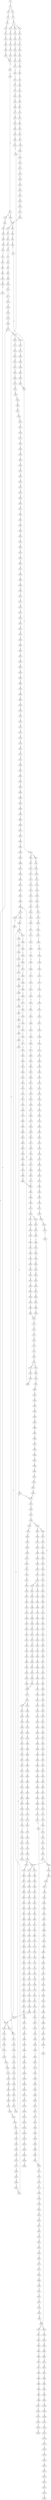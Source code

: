 strict digraph  {
	S0 -> S1 [ label = G ];
	S1 -> S2 [ label = T ];
	S1 -> S3 [ label = G ];
	S2 -> S4 [ label = T ];
	S3 -> S5 [ label = T ];
	S4 -> S6 [ label = G ];
	S5 -> S7 [ label = G ];
	S6 -> S8 [ label = T ];
	S7 -> S9 [ label = C ];
	S7 -> S10 [ label = G ];
	S7 -> S11 [ label = T ];
	S8 -> S12 [ label = G ];
	S9 -> S13 [ label = G ];
	S10 -> S14 [ label = G ];
	S11 -> S15 [ label = G ];
	S12 -> S16 [ label = C ];
	S13 -> S17 [ label = C ];
	S14 -> S18 [ label = C ];
	S15 -> S19 [ label = C ];
	S16 -> S20 [ label = G ];
	S17 -> S21 [ label = G ];
	S18 -> S22 [ label = T ];
	S19 -> S23 [ label = G ];
	S20 -> S24 [ label = T ];
	S21 -> S25 [ label = T ];
	S22 -> S26 [ label = T ];
	S23 -> S27 [ label = T ];
	S24 -> S28 [ label = C ];
	S25 -> S29 [ label = C ];
	S26 -> S30 [ label = C ];
	S27 -> S31 [ label = C ];
	S28 -> S32 [ label = G ];
	S29 -> S33 [ label = G ];
	S30 -> S34 [ label = G ];
	S31 -> S32 [ label = G ];
	S32 -> S35 [ label = A ];
	S33 -> S36 [ label = T ];
	S34 -> S37 [ label = A ];
	S35 -> S38 [ label = A ];
	S36 -> S39 [ label = G ];
	S37 -> S40 [ label = A ];
	S38 -> S41 [ label = C ];
	S39 -> S42 [ label = C ];
	S40 -> S43 [ label = C ];
	S41 -> S44 [ label = C ];
	S41 -> S45 [ label = A ];
	S42 -> S46 [ label = A ];
	S43 -> S47 [ label = A ];
	S44 -> S48 [ label = T ];
	S45 -> S49 [ label = C ];
	S46 -> S50 [ label = T ];
	S47 -> S51 [ label = C ];
	S48 -> S52 [ label = T ];
	S48 -> S53 [ label = G ];
	S49 -> S54 [ label = C ];
	S50 -> S55 [ label = C ];
	S51 -> S56 [ label = G ];
	S52 -> S57 [ label = C ];
	S53 -> S58 [ label = T ];
	S54 -> S59 [ label = C ];
	S55 -> S60 [ label = C ];
	S56 -> S61 [ label = C ];
	S57 -> S62 [ label = G ];
	S58 -> S63 [ label = C ];
	S59 -> S64 [ label = G ];
	S60 -> S65 [ label = G ];
	S61 -> S66 [ label = G ];
	S62 -> S67 [ label = T ];
	S63 -> S68 [ label = G ];
	S64 -> S69 [ label = T ];
	S65 -> S70 [ label = C ];
	S66 -> S71 [ label = C ];
	S67 -> S72 [ label = A ];
	S68 -> S73 [ label = C ];
	S69 -> S74 [ label = A ];
	S70 -> S75 [ label = A ];
	S71 -> S76 [ label = A ];
	S72 -> S77 [ label = C ];
	S73 -> S78 [ label = G ];
	S74 -> S79 [ label = C ];
	S75 -> S80 [ label = C ];
	S76 -> S81 [ label = C ];
	S77 -> S82 [ label = T ];
	S78 -> S83 [ label = C ];
	S79 -> S84 [ label = G ];
	S80 -> S85 [ label = G ];
	S81 -> S86 [ label = G ];
	S82 -> S87 [ label = T ];
	S83 -> S88 [ label = G ];
	S83 -> S89 [ label = A ];
	S84 -> S90 [ label = T ];
	S85 -> S91 [ label = T ];
	S86 -> S92 [ label = T ];
	S87 -> S93 [ label = C ];
	S88 -> S94 [ label = A ];
	S89 -> S95 [ label = A ];
	S90 -> S96 [ label = C ];
	S91 -> S97 [ label = C ];
	S92 -> S98 [ label = C ];
	S93 -> S99 [ label = A ];
	S94 -> S100 [ label = G ];
	S95 -> S101 [ label = C ];
	S96 -> S102 [ label = C ];
	S97 -> S103 [ label = G ];
	S98 -> S104 [ label = C ];
	S99 -> S105 [ label = A ];
	S100 -> S106 [ label = C ];
	S101 -> S107 [ label = C ];
	S102 -> S108 [ label = A ];
	S103 -> S109 [ label = A ];
	S104 -> S110 [ label = A ];
	S105 -> S111 [ label = G ];
	S106 -> S112 [ label = A ];
	S107 -> S113 [ label = C ];
	S108 -> S114 [ label = G ];
	S109 -> S115 [ label = G ];
	S110 -> S116 [ label = G ];
	S111 -> S117 [ label = C ];
	S112 -> S118 [ label = G ];
	S113 -> S119 [ label = G ];
	S114 -> S120 [ label = C ];
	S115 -> S121 [ label = C ];
	S116 -> S120 [ label = C ];
	S117 -> S122 [ label = G ];
	S118 -> S123 [ label = T ];
	S119 -> S124 [ label = T ];
	S120 -> S125 [ label = T ];
	S120 -> S126 [ label = G ];
	S121 -> S127 [ label = G ];
	S122 -> S128 [ label = A ];
	S123 -> S129 [ label = G ];
	S124 -> S130 [ label = A ];
	S125 -> S131 [ label = T ];
	S126 -> S132 [ label = A ];
	S127 -> S133 [ label = A ];
	S128 -> S134 [ label = G ];
	S129 -> S135 [ label = C ];
	S130 -> S136 [ label = C ];
	S131 -> S137 [ label = C ];
	S132 -> S138 [ label = G ];
	S133 -> S139 [ label = G ];
	S134 -> S140 [ label = T ];
	S135 -> S141 [ label = A ];
	S136 -> S142 [ label = A ];
	S137 -> S143 [ label = A ];
	S138 -> S144 [ label = T ];
	S139 -> S145 [ label = T ];
	S140 -> S146 [ label = C ];
	S141 -> S147 [ label = A ];
	S142 -> S148 [ label = G ];
	S143 -> S149 [ label = C ];
	S144 -> S150 [ label = C ];
	S145 -> S151 [ label = C ];
	S146 -> S152 [ label = C ];
	S147 -> S153 [ label = C ];
	S148 -> S154 [ label = C ];
	S149 -> S155 [ label = G ];
	S150 -> S152 [ label = C ];
	S150 -> S156 [ label = T ];
	S151 -> S157 [ label = G ];
	S152 -> S158 [ label = C ];
	S153 -> S159 [ label = A ];
	S154 -> S160 [ label = A ];
	S155 -> S161 [ label = C ];
	S156 -> S162 [ label = C ];
	S157 -> S163 [ label = A ];
	S158 -> S164 [ label = T ];
	S158 -> S165 [ label = G ];
	S159 -> S166 [ label = G ];
	S160 -> S167 [ label = G ];
	S161 -> S168 [ label = C ];
	S162 -> S169 [ label = G ];
	S163 -> S170 [ label = A ];
	S164 -> S171 [ label = C ];
	S165 -> S172 [ label = C ];
	S166 -> S173 [ label = C ];
	S167 -> S174 [ label = G ];
	S168 -> S175 [ label = C ];
	S169 -> S176 [ label = T ];
	S170 -> S177 [ label = C ];
	S171 -> S178 [ label = C ];
	S172 -> S179 [ label = C ];
	S173 -> S180 [ label = T ];
	S174 -> S181 [ label = T ];
	S175 -> S182 [ label = T ];
	S176 -> S183 [ label = C ];
	S177 -> S184 [ label = C ];
	S178 -> S185 [ label = G ];
	S179 -> S186 [ label = T ];
	S180 -> S187 [ label = A ];
	S181 -> S188 [ label = G ];
	S182 -> S189 [ label = T ];
	S183 -> S190 [ label = T ];
	S184 -> S48 [ label = T ];
	S185 -> S191 [ label = G ];
	S186 -> S192 [ label = G ];
	S187 -> S193 [ label = C ];
	S188 -> S194 [ label = C ];
	S189 -> S195 [ label = C ];
	S190 -> S196 [ label = G ];
	S191 -> S197 [ label = T ];
	S192 -> S198 [ label = T ];
	S193 -> S199 [ label = G ];
	S194 -> S200 [ label = A ];
	S195 -> S201 [ label = A ];
	S196 -> S202 [ label = T ];
	S197 -> S203 [ label = C ];
	S198 -> S204 [ label = C ];
	S199 -> S205 [ label = A ];
	S200 -> S206 [ label = C ];
	S201 -> S207 [ label = T ];
	S202 -> S208 [ label = T ];
	S203 -> S209 [ label = T ];
	S204 -> S210 [ label = G ];
	S205 -> S211 [ label = G ];
	S206 -> S212 [ label = G ];
	S207 -> S213 [ label = C ];
	S208 -> S214 [ label = C ];
	S209 -> S215 [ label = G ];
	S210 -> S216 [ label = C ];
	S211 -> S217 [ label = A ];
	S212 -> S218 [ label = C ];
	S213 -> S219 [ label = C ];
	S214 -> S220 [ label = C ];
	S215 -> S221 [ label = G ];
	S216 -> S78 [ label = G ];
	S217 -> S222 [ label = A ];
	S218 -> S223 [ label = G ];
	S219 -> S224 [ label = A ];
	S220 -> S225 [ label = G ];
	S221 -> S226 [ label = A ];
	S222 -> S227 [ label = C ];
	S223 -> S228 [ label = G ];
	S224 -> S229 [ label = G ];
	S225 -> S230 [ label = T ];
	S226 -> S231 [ label = G ];
	S227 -> S232 [ label = T ];
	S228 -> S233 [ label = T ];
	S229 -> S234 [ label = A ];
	S230 -> S235 [ label = G ];
	S231 -> S236 [ label = G ];
	S232 -> S237 [ label = G ];
	S233 -> S238 [ label = G ];
	S234 -> S239 [ label = A ];
	S235 -> S240 [ label = G ];
	S236 -> S241 [ label = G ];
	S237 -> S242 [ label = G ];
	S238 -> S243 [ label = C ];
	S239 -> S244 [ label = C ];
	S240 -> S245 [ label = C ];
	S241 -> S246 [ label = T ];
	S242 -> S247 [ label = C ];
	S243 -> S248 [ label = C ];
	S244 -> S249 [ label = C ];
	S245 -> S250 [ label = C ];
	S246 -> S251 [ label = G ];
	S247 -> S252 [ label = G ];
	S248 -> S253 [ label = G ];
	S249 -> S254 [ label = A ];
	S249 -> S255 [ label = G ];
	S250 -> S256 [ label = C ];
	S251 -> S257 [ label = T ];
	S252 -> S258 [ label = C ];
	S253 -> S259 [ label = C ];
	S254 -> S260 [ label = G ];
	S254 -> S261 [ label = C ];
	S255 -> S262 [ label = G ];
	S256 -> S263 [ label = G ];
	S257 -> S264 [ label = T ];
	S258 -> S265 [ label = A ];
	S259 -> S266 [ label = A ];
	S260 -> S267 [ label = A ];
	S261 -> S268 [ label = C ];
	S262 -> S269 [ label = A ];
	S263 -> S270 [ label = T ];
	S264 -> S271 [ label = C ];
	S265 -> S272 [ label = G ];
	S266 -> S273 [ label = A ];
	S267 -> S274 [ label = C ];
	S268 -> S275 [ label = A ];
	S269 -> S276 [ label = C ];
	S270 -> S277 [ label = C ];
	S271 -> S278 [ label = C ];
	S272 -> S279 [ label = C ];
	S273 -> S280 [ label = C ];
	S274 -> S281 [ label = T ];
	S275 -> S282 [ label = C ];
	S276 -> S283 [ label = G ];
	S277 -> S284 [ label = C ];
	S278 -> S285 [ label = A ];
	S279 -> S286 [ label = G ];
	S280 -> S287 [ label = C ];
	S281 -> S288 [ label = C ];
	S282 -> S289 [ label = C ];
	S283 -> S290 [ label = C ];
	S284 -> S291 [ label = A ];
	S285 -> S292 [ label = G ];
	S286 -> S293 [ label = G ];
	S287 -> S294 [ label = A ];
	S288 -> S295 [ label = C ];
	S289 -> S296 [ label = C ];
	S290 -> S297 [ label = C ];
	S291 -> S298 [ label = G ];
	S292 -> S299 [ label = C ];
	S293 -> S300 [ label = G ];
	S294 -> S301 [ label = G ];
	S295 -> S302 [ label = C ];
	S296 -> S303 [ label = C ];
	S297 -> S304 [ label = C ];
	S298 -> S305 [ label = T ];
	S299 -> S306 [ label = A ];
	S300 -> S307 [ label = T ];
	S301 -> S308 [ label = T ];
	S302 -> S309 [ label = A ];
	S303 -> S310 [ label = T ];
	S304 -> S311 [ label = A ];
	S305 -> S312 [ label = A ];
	S306 -> S313 [ label = G ];
	S307 -> S314 [ label = G ];
	S308 -> S315 [ label = C ];
	S309 -> S316 [ label = T ];
	S310 -> S317 [ label = T ];
	S311 -> S318 [ label = T ];
	S312 -> S319 [ label = G ];
	S313 -> S320 [ label = A ];
	S314 -> S321 [ label = C ];
	S315 -> S322 [ label = G ];
	S316 -> S323 [ label = C ];
	S317 -> S324 [ label = C ];
	S318 -> S325 [ label = C ];
	S319 -> S326 [ label = G ];
	S319 -> S327 [ label = C ];
	S320 -> S328 [ label = T ];
	S321 -> S329 [ label = C ];
	S322 -> S330 [ label = C ];
	S323 -> S331 [ label = T ];
	S324 -> S332 [ label = C ];
	S324 -> S333 [ label = G ];
	S325 -> S334 [ label = G ];
	S326 -> S335 [ label = G ];
	S327 -> S336 [ label = T ];
	S328 -> S337 [ label = A ];
	S329 -> S338 [ label = G ];
	S330 -> S339 [ label = G ];
	S331 -> S340 [ label = G ];
	S332 -> S341 [ label = T ];
	S333 -> S342 [ label = A ];
	S334 -> S343 [ label = T ];
	S335 -> S344 [ label = T ];
	S336 -> S345 [ label = C ];
	S337 -> S346 [ label = A ];
	S338 -> S347 [ label = C ];
	S339 -> S348 [ label = C ];
	S340 -> S349 [ label = C ];
	S341 -> S350 [ label = G ];
	S342 -> S351 [ label = T ];
	S343 -> S352 [ label = C ];
	S344 -> S353 [ label = C ];
	S345 -> S354 [ label = C ];
	S346 -> S355 [ label = A ];
	S347 -> S356 [ label = C ];
	S348 -> S357 [ label = A ];
	S349 -> S358 [ label = C ];
	S350 -> S359 [ label = T ];
	S351 -> S360 [ label = C ];
	S352 -> S361 [ label = C ];
	S353 -> S362 [ label = A ];
	S354 -> S363 [ label = A ];
	S355 -> S364 [ label = A ];
	S356 -> S365 [ label = G ];
	S357 -> S366 [ label = G ];
	S358 -> S367 [ label = A ];
	S359 -> S368 [ label = C ];
	S360 -> S369 [ label = G ];
	S361 -> S370 [ label = T ];
	S362 -> S371 [ label = C ];
	S363 -> S372 [ label = C ];
	S364 -> S373 [ label = A ];
	S365 -> S374 [ label = G ];
	S366 -> S375 [ label = C ];
	S367 -> S376 [ label = G ];
	S368 -> S377 [ label = C ];
	S369 -> S378 [ label = T ];
	S370 -> S379 [ label = C ];
	S371 -> S380 [ label = T ];
	S372 -> S381 [ label = C ];
	S373 -> S382 [ label = C ];
	S374 -> S383 [ label = T ];
	S375 -> S384 [ label = C ];
	S376 -> S385 [ label = T ];
	S377 -> S386 [ label = T ];
	S378 -> S387 [ label = T ];
	S379 -> S388 [ label = T ];
	S380 -> S389 [ label = C ];
	S381 -> S390 [ label = G ];
	S382 -> S391 [ label = T ];
	S383 -> S392 [ label = G ];
	S384 -> S393 [ label = G ];
	S385 -> S394 [ label = C ];
	S386 -> S395 [ label = T ];
	S387 -> S396 [ label = T ];
	S388 -> S397 [ label = T ];
	S389 -> S398 [ label = G ];
	S390 -> S399 [ label = G ];
	S391 -> S400 [ label = T ];
	S392 -> S401 [ label = G ];
	S393 -> S402 [ label = G ];
	S394 -> S403 [ label = G ];
	S395 -> S404 [ label = G ];
	S396 -> S405 [ label = G ];
	S397 -> S406 [ label = C ];
	S398 -> S407 [ label = C ];
	S399 -> S408 [ label = A ];
	S400 -> S409 [ label = T ];
	S401 -> S410 [ label = T ];
	S402 -> S411 [ label = T ];
	S403 -> S412 [ label = T ];
	S404 -> S413 [ label = T ];
	S405 -> S414 [ label = T ];
	S406 -> S415 [ label = T ];
	S407 -> S416 [ label = T ];
	S408 -> S417 [ label = C ];
	S409 -> S418 [ label = G ];
	S410 -> S419 [ label = G ];
	S411 -> S420 [ label = G ];
	S412 -> S421 [ label = A ];
	S413 -> S422 [ label = A ];
	S414 -> S423 [ label = A ];
	S415 -> S424 [ label = C ];
	S416 -> S425 [ label = T ];
	S417 -> S426 [ label = G ];
	S418 -> S427 [ label = C ];
	S419 -> S428 [ label = G ];
	S420 -> S429 [ label = G ];
	S421 -> S430 [ label = A ];
	S422 -> S431 [ label = G ];
	S423 -> S432 [ label = G ];
	S424 -> S433 [ label = G ];
	S425 -> S434 [ label = C ];
	S426 -> S435 [ label = T ];
	S427 -> S436 [ label = C ];
	S428 -> S437 [ label = A ];
	S429 -> S438 [ label = A ];
	S430 -> S439 [ label = G ];
	S431 -> S440 [ label = G ];
	S432 -> S441 [ label = G ];
	S433 -> S442 [ label = G ];
	S434 -> S443 [ label = A ];
	S435 -> S444 [ label = C ];
	S436 -> S445 [ label = G ];
	S437 -> S446 [ label = A ];
	S438 -> S447 [ label = A ];
	S439 -> S448 [ label = A ];
	S440 -> S449 [ label = A ];
	S441 -> S450 [ label = A ];
	S442 -> S451 [ label = A ];
	S443 -> S452 [ label = T ];
	S444 -> S453 [ label = G ];
	S445 -> S454 [ label = T ];
	S446 -> S455 [ label = C ];
	S447 -> S456 [ label = G ];
	S448 -> S457 [ label = C ];
	S449 -> S458 [ label = G ];
	S450 -> S459 [ label = A ];
	S451 -> S460 [ label = G ];
	S452 -> S461 [ label = C ];
	S453 -> S462 [ label = T ];
	S454 -> S463 [ label = A ];
	S455 -> S464 [ label = C ];
	S456 -> S465 [ label = A ];
	S457 -> S466 [ label = G ];
	S458 -> S467 [ label = A ];
	S459 -> S468 [ label = A ];
	S460 -> S469 [ label = A ];
	S461 -> S470 [ label = C ];
	S462 -> S471 [ label = G ];
	S463 -> S472 [ label = G ];
	S464 -> S473 [ label = T ];
	S465 -> S474 [ label = A ];
	S466 -> S475 [ label = G ];
	S467 -> S476 [ label = G ];
	S468 -> S477 [ label = G ];
	S469 -> S478 [ label = G ];
	S470 -> S224 [ label = A ];
	S471 -> S479 [ label = A ];
	S472 -> S480 [ label = C ];
	S473 -> S481 [ label = C ];
	S474 -> S482 [ label = C ];
	S475 -> S483 [ label = C ];
	S476 -> S484 [ label = G ];
	S477 -> S485 [ label = G ];
	S478 -> S486 [ label = G ];
	S479 -> S487 [ label = C ];
	S480 -> S488 [ label = C ];
	S481 -> S489 [ label = G ];
	S482 -> S490 [ label = G ];
	S483 -> S491 [ label = T ];
	S484 -> S492 [ label = T ];
	S485 -> S493 [ label = T ];
	S486 -> S494 [ label = T ];
	S487 -> S495 [ label = C ];
	S488 -> S496 [ label = G ];
	S489 -> S497 [ label = G ];
	S490 -> S498 [ label = G ];
	S491 -> S499 [ label = C ];
	S492 -> S500 [ label = C ];
	S493 -> S501 [ label = C ];
	S494 -> S500 [ label = C ];
	S495 -> S502 [ label = G ];
	S496 -> S503 [ label = G ];
	S497 -> S504 [ label = C ];
	S498 -> S505 [ label = C ];
	S499 -> S506 [ label = T ];
	S500 -> S507 [ label = C ];
	S501 -> S508 [ label = C ];
	S502 -> S509 [ label = G ];
	S503 -> S510 [ label = T ];
	S504 -> S511 [ label = A ];
	S505 -> S512 [ label = A ];
	S506 -> S513 [ label = C ];
	S507 -> S514 [ label = C ];
	S508 -> S515 [ label = C ];
	S509 -> S516 [ label = T ];
	S510 -> S517 [ label = G ];
	S511 -> S518 [ label = C ];
	S512 -> S519 [ label = C ];
	S513 -> S520 [ label = G ];
	S514 -> S521 [ label = A ];
	S514 -> S522 [ label = G ];
	S515 -> S523 [ label = G ];
	S516 -> S524 [ label = C ];
	S517 -> S525 [ label = A ];
	S518 -> S526 [ label = G ];
	S519 -> S527 [ label = C ];
	S519 -> S528 [ label = T ];
	S520 -> S529 [ label = A ];
	S521 -> S530 [ label = G ];
	S522 -> S531 [ label = G ];
	S523 -> S532 [ label = A ];
	S524 -> S533 [ label = G ];
	S525 -> S534 [ label = C ];
	S526 -> S535 [ label = C ];
	S527 -> S536 [ label = G ];
	S528 -> S537 [ label = G ];
	S529 -> S538 [ label = A ];
	S530 -> S539 [ label = A ];
	S531 -> S540 [ label = A ];
	S532 -> S541 [ label = A ];
	S533 -> S542 [ label = C ];
	S534 -> S543 [ label = G ];
	S535 -> S544 [ label = G ];
	S536 -> S545 [ label = G ];
	S537 -> S546 [ label = G ];
	S538 -> S547 [ label = G ];
	S539 -> S548 [ label = G ];
	S540 -> S549 [ label = G ];
	S541 -> S550 [ label = G ];
	S542 -> S551 [ label = G ];
	S543 -> S552 [ label = T ];
	S544 -> S553 [ label = C ];
	S545 -> S554 [ label = G ];
	S546 -> S555 [ label = G ];
	S547 -> S556 [ label = T ];
	S548 -> S557 [ label = C ];
	S549 -> S558 [ label = G ];
	S550 -> S559 [ label = T ];
	S551 -> S560 [ label = T ];
	S552 -> S561 [ label = G ];
	S553 -> S562 [ label = G ];
	S554 -> S563 [ label = A ];
	S555 -> S564 [ label = A ];
	S556 -> S565 [ label = C ];
	S557 -> S566 [ label = C ];
	S558 -> S567 [ label = C ];
	S559 -> S568 [ label = C ];
	S560 -> S569 [ label = A ];
	S561 -> S570 [ label = G ];
	S562 -> S571 [ label = C ];
	S562 -> S572 [ label = G ];
	S563 -> S573 [ label = A ];
	S564 -> S574 [ label = A ];
	S565 -> S575 [ label = G ];
	S566 -> S576 [ label = A ];
	S567 -> S577 [ label = G ];
	S568 -> S578 [ label = G ];
	S569 -> S579 [ label = G ];
	S570 -> S580 [ label = G ];
	S571 -> S581 [ label = G ];
	S572 -> S582 [ label = C ];
	S573 -> S583 [ label = T ];
	S574 -> S584 [ label = C ];
	S575 -> S585 [ label = C ];
	S576 -> S586 [ label = C ];
	S577 -> S587 [ label = T ];
	S578 -> S588 [ label = A ];
	S579 -> S589 [ label = C ];
	S580 -> S590 [ label = T ];
	S581 -> S591 [ label = T ];
	S582 -> S592 [ label = T ];
	S583 -> S593 [ label = T ];
	S584 -> S594 [ label = T ];
	S585 -> S595 [ label = G ];
	S586 -> S596 [ label = G ];
	S587 -> S597 [ label = G ];
	S588 -> S598 [ label = G ];
	S589 -> S599 [ label = C ];
	S590 -> S600 [ label = A ];
	S591 -> S601 [ label = C ];
	S592 -> S602 [ label = G ];
	S593 -> S603 [ label = G ];
	S594 -> S604 [ label = G ];
	S595 -> S605 [ label = G ];
	S596 -> S606 [ label = G ];
	S597 -> S607 [ label = G ];
	S598 -> S608 [ label = G ];
	S599 -> S609 [ label = G ];
	S600 -> S610 [ label = C ];
	S601 -> S611 [ label = G ];
	S602 -> S612 [ label = G ];
	S603 -> S613 [ label = A ];
	S604 -> S614 [ label = G ];
	S605 -> S615 [ label = C ];
	S606 -> S616 [ label = T ];
	S607 -> S617 [ label = T ];
	S608 -> S618 [ label = T ];
	S609 -> S619 [ label = C ];
	S610 -> S620 [ label = T ];
	S611 -> S621 [ label = A ];
	S612 -> S622 [ label = A ];
	S613 -> S623 [ label = A ];
	S614 -> S624 [ label = A ];
	S615 -> S625 [ label = T ];
	S616 -> S626 [ label = T ];
	S617 -> S627 [ label = A ];
	S618 -> S628 [ label = A ];
	S619 -> S629 [ label = T ];
	S620 -> S630 [ label = A ];
	S621 -> S631 [ label = C ];
	S622 -> S632 [ label = A ];
	S623 -> S633 [ label = C ];
	S624 -> S634 [ label = C ];
	S625 -> S635 [ label = A ];
	S626 -> S636 [ label = A ];
	S627 -> S637 [ label = T ];
	S628 -> S638 [ label = T ];
	S629 -> S639 [ label = G ];
	S630 -> S640 [ label = T ];
	S631 -> S641 [ label = G ];
	S632 -> S642 [ label = T ];
	S633 -> S643 [ label = C ];
	S634 -> S644 [ label = C ];
	S635 -> S645 [ label = T ];
	S636 -> S646 [ label = C ];
	S637 -> S647 [ label = G ];
	S638 -> S648 [ label = A ];
	S639 -> S649 [ label = G ];
	S640 -> S650 [ label = T ];
	S641 -> S651 [ label = C ];
	S642 -> S652 [ label = G ];
	S643 -> S653 [ label = C ];
	S644 -> S654 [ label = C ];
	S645 -> S655 [ label = A ];
	S646 -> S656 [ label = T ];
	S647 -> S657 [ label = A ];
	S648 -> S658 [ label = A ];
	S649 -> S659 [ label = A ];
	S650 -> S660 [ label = G ];
	S651 -> S661 [ label = G ];
	S652 -> S662 [ label = G ];
	S653 -> S663 [ label = G ];
	S654 -> S664 [ label = G ];
	S655 -> S665 [ label = G ];
	S656 -> S666 [ label = G ];
	S657 -> S667 [ label = G ];
	S658 -> S668 [ label = G ];
	S659 -> S669 [ label = A ];
	S660 -> S670 [ label = G ];
	S661 -> S671 [ label = C ];
	S662 -> S672 [ label = G ];
	S663 -> S673 [ label = T ];
	S664 -> S674 [ label = T ];
	S665 -> S675 [ label = T ];
	S666 -> S676 [ label = C ];
	S667 -> S677 [ label = C ];
	S668 -> S678 [ label = T ];
	S669 -> S679 [ label = G ];
	S670 -> S680 [ label = A ];
	S671 -> S681 [ label = C ];
	S672 -> S682 [ label = G ];
	S673 -> S683 [ label = C ];
	S674 -> S684 [ label = C ];
	S675 -> S685 [ label = A ];
	S676 -> S686 [ label = A ];
	S677 -> S687 [ label = G ];
	S678 -> S688 [ label = C ];
	S679 -> S689 [ label = A ];
	S680 -> S690 [ label = A ];
	S681 -> S691 [ label = T ];
	S682 -> S692 [ label = T ];
	S683 -> S693 [ label = T ];
	S684 -> S694 [ label = T ];
	S685 -> S695 [ label = G ];
	S686 -> S696 [ label = G ];
	S687 -> S697 [ label = G ];
	S688 -> S698 [ label = G ];
	S689 -> S699 [ label = A ];
	S690 -> S700 [ label = C ];
	S691 -> S701 [ label = C ];
	S692 -> S702 [ label = C ];
	S693 -> S703 [ label = C ];
	S694 -> S703 [ label = C ];
	S695 -> S704 [ label = C ];
	S696 -> S705 [ label = A ];
	S697 -> S706 [ label = T ];
	S698 -> S707 [ label = T ];
	S699 -> S482 [ label = C ];
	S700 -> S708 [ label = G ];
	S701 -> S709 [ label = G ];
	S702 -> S710 [ label = C ];
	S703 -> S711 [ label = G ];
	S704 -> S712 [ label = C ];
	S705 -> S713 [ label = C ];
	S706 -> S714 [ label = C ];
	S707 -> S715 [ label = G ];
	S708 -> S716 [ label = G ];
	S709 -> S717 [ label = G ];
	S710 -> S718 [ label = G ];
	S711 -> S719 [ label = G ];
	S712 -> S720 [ label = G ];
	S713 -> S721 [ label = G ];
	S714 -> S722 [ label = G ];
	S715 -> S723 [ label = G ];
	S716 -> S724 [ label = T ];
	S717 -> S725 [ label = G ];
	S718 -> S726 [ label = C ];
	S719 -> S727 [ label = C ];
	S720 -> S728 [ label = A ];
	S721 -> S729 [ label = G ];
	S722 -> S730 [ label = C ];
	S723 -> S731 [ label = T ];
	S724 -> S732 [ label = A ];
	S725 -> S733 [ label = C ];
	S726 -> S734 [ label = C ];
	S727 -> S735 [ label = A ];
	S728 -> S736 [ label = A ];
	S729 -> S737 [ label = A ];
	S730 -> S738 [ label = A ];
	S731 -> S739 [ label = A ];
	S732 -> S740 [ label = C ];
	S733 -> S741 [ label = T ];
	S734 -> S742 [ label = G ];
	S735 -> S743 [ label = C ];
	S736 -> S744 [ label = A ];
	S737 -> S745 [ label = C ];
	S738 -> S746 [ label = C ];
	S739 -> S747 [ label = C ];
	S740 -> S748 [ label = G ];
	S741 -> S749 [ label = C ];
	S742 -> S750 [ label = G ];
	S743 -> S751 [ label = C ];
	S744 -> S752 [ label = C ];
	S745 -> S753 [ label = A ];
	S746 -> S754 [ label = G ];
	S747 -> S755 [ label = C ];
	S748 -> S756 [ label = A ];
	S749 -> S757 [ label = A ];
	S750 -> S758 [ label = A ];
	S751 -> S759 [ label = G ];
	S752 -> S760 [ label = C ];
	S753 -> S761 [ label = C ];
	S754 -> S762 [ label = C ];
	S755 -> S763 [ label = G ];
	S756 -> S764 [ label = A ];
	S757 -> S765 [ label = C ];
	S758 -> S766 [ label = A ];
	S759 -> S767 [ label = A ];
	S760 -> S768 [ label = C ];
	S761 -> S769 [ label = A ];
	S762 -> S770 [ label = G ];
	S763 -> S771 [ label = G ];
	S764 -> S772 [ label = G ];
	S765 -> S773 [ label = G ];
	S766 -> S774 [ label = C ];
	S767 -> S775 [ label = G ];
	S767 -> S776 [ label = A ];
	S768 -> S777 [ label = C ];
	S769 -> S778 [ label = C ];
	S770 -> S779 [ label = C ];
	S771 -> S780 [ label = T ];
	S772 -> S781 [ label = A ];
	S773 -> S782 [ label = T ];
	S774 -> S783 [ label = T ];
	S775 -> S784 [ label = T ];
	S776 -> S785 [ label = T ];
	S777 -> S786 [ label = G ];
	S778 -> S787 [ label = C ];
	S779 -> S562 [ label = G ];
	S780 -> S788 [ label = G ];
	S781 -> S789 [ label = A ];
	S782 -> S790 [ label = C ];
	S783 -> S791 [ label = G ];
	S784 -> S792 [ label = C ];
	S785 -> S793 [ label = G ];
	S786 -> S794 [ label = A ];
	S787 -> S795 [ label = T ];
	S788 -> S796 [ label = G ];
	S789 -> S797 [ label = G ];
	S790 -> S798 [ label = C ];
	S791 -> S799 [ label = C ];
	S792 -> S800 [ label = C ];
	S793 -> S801 [ label = T ];
	S794 -> S802 [ label = C ];
	S795 -> S803 [ label = C ];
	S796 -> S804 [ label = T ];
	S797 -> S805 [ label = T ];
	S798 -> S806 [ label = A ];
	S799 -> S807 [ label = A ];
	S800 -> S808 [ label = A ];
	S801 -> S809 [ label = A ];
	S802 -> S810 [ label = T ];
	S803 -> S811 [ label = T ];
	S804 -> S812 [ label = T ];
	S805 -> S813 [ label = G ];
	S806 -> S116 [ label = G ];
	S807 -> S814 [ label = A ];
	S808 -> S815 [ label = G ];
	S809 -> S816 [ label = G ];
	S810 -> S817 [ label = A ];
	S811 -> S818 [ label = A ];
	S812 -> S819 [ label = A ];
	S813 -> S820 [ label = T ];
	S814 -> S821 [ label = C ];
	S815 -> S822 [ label = T ];
	S815 -> S823 [ label = C ];
	S816 -> S824 [ label = T ];
	S817 -> S825 [ label = G ];
	S818 -> S826 [ label = G ];
	S819 -> S827 [ label = G ];
	S820 -> S828 [ label = C ];
	S821 -> S829 [ label = C ];
	S822 -> S830 [ label = A ];
	S823 -> S831 [ label = T ];
	S824 -> S832 [ label = T ];
	S825 -> S833 [ label = A ];
	S826 -> S834 [ label = A ];
	S827 -> S835 [ label = A ];
	S828 -> S836 [ label = C ];
	S829 -> S837 [ label = A ];
	S830 -> S319 [ label = G ];
	S831 -> S131 [ label = T ];
	S832 -> S838 [ label = T ];
	S833 -> S839 [ label = A ];
	S834 -> S840 [ label = A ];
	S835 -> S841 [ label = A ];
	S836 -> S842 [ label = T ];
	S837 -> S843 [ label = G ];
	S838 -> S844 [ label = C ];
	S839 -> S845 [ label = T ];
	S840 -> S846 [ label = C ];
	S841 -> S847 [ label = G ];
	S842 -> S848 [ label = G ];
	S843 -> S849 [ label = A ];
	S844 -> S850 [ label = A ];
	S845 -> S851 [ label = C ];
	S846 -> S852 [ label = G ];
	S847 -> S853 [ label = G ];
	S848 -> S854 [ label = G ];
	S849 -> S855 [ label = A ];
	S850 -> S856 [ label = C ];
	S851 -> S857 [ label = G ];
	S852 -> S858 [ label = A ];
	S853 -> S859 [ label = G ];
	S854 -> S860 [ label = C ];
	S855 -> S861 [ label = C ];
	S856 -> S862 [ label = T ];
	S857 -> S863 [ label = G ];
	S858 -> S864 [ label = G ];
	S859 -> S865 [ label = G ];
	S860 -> S866 [ label = C ];
	S861 -> S867 [ label = A ];
	S862 -> S868 [ label = C ];
	S863 -> S869 [ label = G ];
	S864 -> S870 [ label = G ];
	S865 -> S871 [ label = G ];
	S866 -> S872 [ label = T ];
	S867 -> S873 [ label = G ];
	S868 -> S874 [ label = C ];
	S869 -> S875 [ label = T ];
	S870 -> S876 [ label = T ];
	S871 -> S877 [ label = T ];
	S872 -> S878 [ label = G ];
	S873 -> S879 [ label = C ];
	S874 -> S880 [ label = T ];
	S875 -> S881 [ label = A ];
	S876 -> S882 [ label = G ];
	S877 -> S883 [ label = C ];
	S878 -> S884 [ label = G ];
	S879 -> S885 [ label = C ];
	S880 -> S886 [ label = T ];
	S881 -> S887 [ label = T ];
	S882 -> S888 [ label = T ];
	S883 -> S889 [ label = C ];
	S884 -> S890 [ label = G ];
	S885 -> S891 [ label = G ];
	S886 -> S892 [ label = T ];
	S887 -> S893 [ label = C ];
	S888 -> S894 [ label = C ];
	S889 -> S895 [ label = G ];
	S890 -> S896 [ label = T ];
	S891 -> S897 [ label = T ];
	S892 -> S898 [ label = C ];
	S893 -> S899 [ label = C ];
	S894 -> S900 [ label = C ];
	S895 -> S901 [ label = T ];
	S896 -> S902 [ label = C ];
	S897 -> S903 [ label = C ];
	S898 -> S904 [ label = A ];
	S899 -> S905 [ label = C ];
	S900 -> S906 [ label = C ];
	S901 -> S907 [ label = C ];
	S902 -> S908 [ label = C ];
	S903 -> S909 [ label = C ];
	S904 -> S910 [ label = T ];
	S905 -> S911 [ label = G ];
	S906 -> S912 [ label = T ];
	S907 -> S913 [ label = G ];
	S908 -> S914 [ label = C ];
	S909 -> S915 [ label = T ];
	S910 -> S916 [ label = C ];
	S911 -> S917 [ label = A ];
	S912 -> S918 [ label = G ];
	S913 -> S919 [ label = G ];
	S914 -> S920 [ label = G ];
	S915 -> S921 [ label = C ];
	S916 -> S922 [ label = C ];
	S917 -> S923 [ label = A ];
	S918 -> S924 [ label = T ];
	S919 -> S925 [ label = A ];
	S920 -> S926 [ label = A ];
	S921 -> S927 [ label = T ];
	S922 -> S928 [ label = A ];
	S923 -> S929 [ label = A ];
	S924 -> S930 [ label = C ];
	S925 -> S931 [ label = A ];
	S926 -> S932 [ label = G ];
	S927 -> S933 [ label = G ];
	S928 -> S229 [ label = G ];
	S929 -> S934 [ label = G ];
	S930 -> S935 [ label = C ];
	S931 -> S936 [ label = C ];
	S932 -> S937 [ label = T ];
	S933 -> S938 [ label = T ];
	S934 -> S939 [ label = T ];
	S935 -> S940 [ label = T ];
	S936 -> S941 [ label = A ];
	S936 -> S942 [ label = T ];
	S937 -> S943 [ label = C ];
	S938 -> S944 [ label = C ];
	S939 -> S945 [ label = G ];
	S940 -> S946 [ label = A ];
	S941 -> S947 [ label = G ];
	S942 -> S948 [ label = A ];
	S943 -> S949 [ label = C ];
	S944 -> S950 [ label = G ];
	S945 -> S951 [ label = T ];
	S946 -> S952 [ label = C ];
	S947 -> S953 [ label = G ];
	S948 -> S954 [ label = C ];
	S949 -> S808 [ label = A ];
	S950 -> S955 [ label = T ];
	S951 -> S956 [ label = C ];
	S952 -> S957 [ label = T ];
	S953 -> S958 [ label = A ];
	S954 -> S959 [ label = A ];
	S955 -> S960 [ label = G ];
	S956 -> S961 [ label = G ];
	S957 -> S962 [ label = A ];
	S958 -> S963 [ label = A ];
	S959 -> S964 [ label = A ];
	S960 -> S965 [ label = G ];
	S961 -> S966 [ label = T ];
	S962 -> S967 [ label = C ];
	S963 -> S968 [ label = T ];
	S964 -> S969 [ label = C ];
	S965 -> S970 [ label = T ];
	S966 -> S971 [ label = C ];
	S967 -> S972 [ label = C ];
	S968 -> S973 [ label = A ];
	S969 -> S974 [ label = G ];
	S970 -> S739 [ label = A ];
	S971 -> S975 [ label = G ];
	S972 -> S976 [ label = A ];
	S973 -> S977 [ label = G ];
	S974 -> S978 [ label = A ];
	S975 -> S979 [ label = G ];
	S976 -> S980 [ label = G ];
	S977 -> S981 [ label = T ];
	S978 -> S982 [ label = A ];
	S979 -> S983 [ label = A ];
	S980 -> S984 [ label = G ];
	S981 -> S985 [ label = C ];
	S982 -> S986 [ label = A ];
	S983 -> S987 [ label = A ];
	S984 -> S988 [ label = A ];
	S985 -> S989 [ label = T ];
	S986 -> S990 [ label = A ];
	S987 -> S936 [ label = C ];
	S988 -> S991 [ label = G ];
	S989 -> S992 [ label = C ];
	S990 -> S993 [ label = C ];
	S991 -> S994 [ label = A ];
	S992 -> S995 [ label = T ];
	S993 -> S996 [ label = A ];
	S994 -> S997 [ label = G ];
	S995 -> S998 [ label = C ];
	S996 -> S999 [ label = G ];
	S997 -> S1000 [ label = T ];
	S998 -> S1001 [ label = T ];
	S999 -> S1002 [ label = A ];
	S1000 -> S1003 [ label = C ];
	S1001 -> S1004 [ label = G ];
	S1002 -> S1005 [ label = A ];
	S1003 -> S1006 [ label = A ];
	S1004 -> S1007 [ label = A ];
	S1005 -> S1008 [ label = G ];
	S1006 -> S1009 [ label = G ];
	S1007 -> S1010 [ label = G ];
	S1008 -> S1011 [ label = G ];
	S1009 -> S1012 [ label = G ];
	S1010 -> S1013 [ label = T ];
	S1011 -> S1014 [ label = G ];
	S1012 -> S1015 [ label = A ];
	S1013 -> S1016 [ label = A ];
	S1014 -> S1017 [ label = G ];
	S1015 -> S1018 [ label = C ];
	S1017 -> S1019 [ label = T ];
	S1018 -> S1020 [ label = C ];
	S1019 -> S1021 [ label = C ];
	S1020 -> S1022 [ label = A ];
	S1021 -> S1023 [ label = T ];
	S1022 -> S1024 [ label = G ];
	S1023 -> S1025 [ label = C ];
	S1024 -> S1026 [ label = T ];
	S1025 -> S1027 [ label = T ];
	S1026 -> S1028 [ label = C ];
	S1027 -> S1029 [ label = C ];
	S1028 -> S1030 [ label = T ];
	S1029 -> S1031 [ label = G ];
	S1030 -> S1032 [ label = C ];
	S1031 -> S1033 [ label = T ];
	S1032 -> S1034 [ label = T ];
	S1033 -> S1035 [ label = G ];
	S1034 -> S1036 [ label = G ];
	S1035 -> S1037 [ label = G ];
	S1036 -> S1038 [ label = T ];
	S1037 -> S1039 [ label = T ];
	S1038 -> S1040 [ label = A ];
	S1039 -> S1041 [ label = A ];
}
